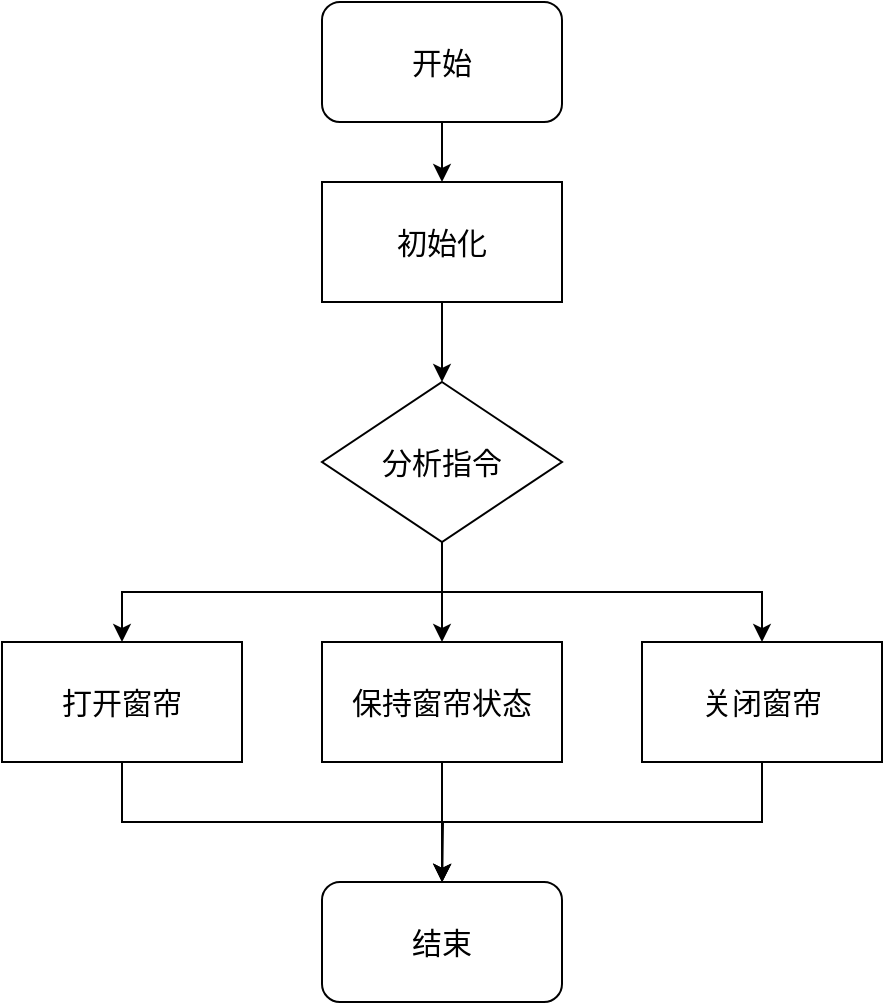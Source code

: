 <mxfile version="14.6.13" type="github">
  <diagram id="C7xWgJ8_gKyOvTi_osLO" name="Page-1">
    <mxGraphModel dx="1730" dy="967" grid="1" gridSize="10" guides="1" tooltips="1" connect="1" arrows="1" fold="1" page="1" pageScale="1" pageWidth="827" pageHeight="1169" math="0" shadow="0">
      <root>
        <mxCell id="0" />
        <mxCell id="1" parent="0" />
        <mxCell id="KCZqKtCepHYpzSYHCUhX-7" style="edgeStyle=orthogonalEdgeStyle;rounded=0;orthogonalLoop=1;jettySize=auto;html=1;exitX=0.5;exitY=1;exitDx=0;exitDy=0;entryX=0.5;entryY=0;entryDx=0;entryDy=0;" edge="1" parent="1" source="KCZqKtCepHYpzSYHCUhX-3" target="KCZqKtCepHYpzSYHCUhX-4">
          <mxGeometry relative="1" as="geometry" />
        </mxCell>
        <mxCell id="KCZqKtCepHYpzSYHCUhX-3" value="&lt;font style=&quot;font-size: 15px&quot;&gt;开始&lt;/font&gt;" style="rounded=1;whiteSpace=wrap;html=1;" vertex="1" parent="1">
          <mxGeometry x="360" y="120" width="120" height="60" as="geometry" />
        </mxCell>
        <mxCell id="KCZqKtCepHYpzSYHCUhX-8" style="edgeStyle=orthogonalEdgeStyle;rounded=0;orthogonalLoop=1;jettySize=auto;html=1;exitX=0.5;exitY=1;exitDx=0;exitDy=0;entryX=0.5;entryY=0;entryDx=0;entryDy=0;" edge="1" parent="1" source="KCZqKtCepHYpzSYHCUhX-4" target="KCZqKtCepHYpzSYHCUhX-6">
          <mxGeometry relative="1" as="geometry" />
        </mxCell>
        <mxCell id="KCZqKtCepHYpzSYHCUhX-4" value="&lt;font style=&quot;font-size: 15px&quot;&gt;初始化&lt;/font&gt;" style="rounded=0;whiteSpace=wrap;html=1;" vertex="1" parent="1">
          <mxGeometry x="360" y="210" width="120" height="60" as="geometry" />
        </mxCell>
        <mxCell id="KCZqKtCepHYpzSYHCUhX-13" style="edgeStyle=orthogonalEdgeStyle;rounded=0;orthogonalLoop=1;jettySize=auto;html=1;exitX=0.5;exitY=1;exitDx=0;exitDy=0;entryX=0.5;entryY=0;entryDx=0;entryDy=0;" edge="1" parent="1" source="KCZqKtCepHYpzSYHCUhX-6" target="KCZqKtCepHYpzSYHCUhX-11">
          <mxGeometry relative="1" as="geometry" />
        </mxCell>
        <mxCell id="KCZqKtCepHYpzSYHCUhX-17" style="edgeStyle=orthogonalEdgeStyle;rounded=0;orthogonalLoop=1;jettySize=auto;html=1;exitX=0.5;exitY=1;exitDx=0;exitDy=0;entryX=0.5;entryY=0;entryDx=0;entryDy=0;" edge="1" parent="1" source="KCZqKtCepHYpzSYHCUhX-6" target="KCZqKtCepHYpzSYHCUhX-10">
          <mxGeometry relative="1" as="geometry" />
        </mxCell>
        <mxCell id="KCZqKtCepHYpzSYHCUhX-19" style="edgeStyle=orthogonalEdgeStyle;rounded=0;orthogonalLoop=1;jettySize=auto;html=1;exitX=0.5;exitY=1;exitDx=0;exitDy=0;entryX=0.5;entryY=0;entryDx=0;entryDy=0;" edge="1" parent="1" source="KCZqKtCepHYpzSYHCUhX-6" target="KCZqKtCepHYpzSYHCUhX-12">
          <mxGeometry relative="1" as="geometry" />
        </mxCell>
        <mxCell id="KCZqKtCepHYpzSYHCUhX-6" value="&lt;font style=&quot;font-size: 15px&quot;&gt;分析指令&lt;/font&gt;" style="rhombus;whiteSpace=wrap;html=1;" vertex="1" parent="1">
          <mxGeometry x="360" y="310" width="120" height="80" as="geometry" />
        </mxCell>
        <mxCell id="KCZqKtCepHYpzSYHCUhX-22" style="edgeStyle=orthogonalEdgeStyle;rounded=0;orthogonalLoop=1;jettySize=auto;html=1;exitX=0.5;exitY=1;exitDx=0;exitDy=0;" edge="1" parent="1" source="KCZqKtCepHYpzSYHCUhX-10" target="KCZqKtCepHYpzSYHCUhX-21">
          <mxGeometry relative="1" as="geometry" />
        </mxCell>
        <mxCell id="KCZqKtCepHYpzSYHCUhX-10" value="&lt;font style=&quot;font-size: 15px&quot;&gt;打开窗帘&lt;/font&gt;" style="rounded=0;whiteSpace=wrap;html=1;" vertex="1" parent="1">
          <mxGeometry x="200" y="440" width="120" height="60" as="geometry" />
        </mxCell>
        <mxCell id="KCZqKtCepHYpzSYHCUhX-23" style="edgeStyle=orthogonalEdgeStyle;rounded=0;orthogonalLoop=1;jettySize=auto;html=1;exitX=0.5;exitY=1;exitDx=0;exitDy=0;" edge="1" parent="1" source="KCZqKtCepHYpzSYHCUhX-11">
          <mxGeometry relative="1" as="geometry">
            <mxPoint x="420.176" y="560" as="targetPoint" />
          </mxGeometry>
        </mxCell>
        <mxCell id="KCZqKtCepHYpzSYHCUhX-11" value="&lt;font style=&quot;font-size: 15px&quot;&gt;保持窗帘状态&lt;/font&gt;" style="rounded=0;whiteSpace=wrap;html=1;" vertex="1" parent="1">
          <mxGeometry x="360" y="440" width="120" height="60" as="geometry" />
        </mxCell>
        <mxCell id="KCZqKtCepHYpzSYHCUhX-24" style="edgeStyle=orthogonalEdgeStyle;rounded=0;orthogonalLoop=1;jettySize=auto;html=1;exitX=0.5;exitY=1;exitDx=0;exitDy=0;" edge="1" parent="1" source="KCZqKtCepHYpzSYHCUhX-12">
          <mxGeometry relative="1" as="geometry">
            <mxPoint x="420" y="560" as="targetPoint" />
          </mxGeometry>
        </mxCell>
        <mxCell id="KCZqKtCepHYpzSYHCUhX-12" value="&lt;font style=&quot;font-size: 15px&quot;&gt;关闭窗帘&lt;/font&gt;" style="rounded=0;whiteSpace=wrap;html=1;" vertex="1" parent="1">
          <mxGeometry x="520" y="440" width="120" height="60" as="geometry" />
        </mxCell>
        <mxCell id="KCZqKtCepHYpzSYHCUhX-21" value="&lt;font style=&quot;font-size: 15px&quot;&gt;结束&lt;/font&gt;" style="rounded=1;whiteSpace=wrap;html=1;" vertex="1" parent="1">
          <mxGeometry x="360" y="560" width="120" height="60" as="geometry" />
        </mxCell>
      </root>
    </mxGraphModel>
  </diagram>
</mxfile>
